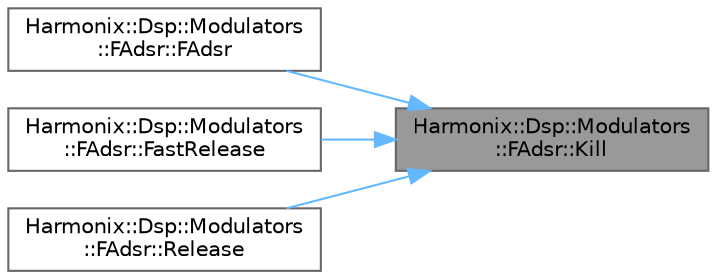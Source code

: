 digraph "Harmonix::Dsp::Modulators::FAdsr::Kill"
{
 // INTERACTIVE_SVG=YES
 // LATEX_PDF_SIZE
  bgcolor="transparent";
  edge [fontname=Helvetica,fontsize=10,labelfontname=Helvetica,labelfontsize=10];
  node [fontname=Helvetica,fontsize=10,shape=box,height=0.2,width=0.4];
  rankdir="RL";
  Node1 [id="Node000001",label="Harmonix::Dsp::Modulators\l::FAdsr::Kill",height=0.2,width=0.4,color="gray40", fillcolor="grey60", style="filled", fontcolor="black",tooltip=" "];
  Node1 -> Node2 [id="edge1_Node000001_Node000002",dir="back",color="steelblue1",style="solid",tooltip=" "];
  Node2 [id="Node000002",label="Harmonix::Dsp::Modulators\l::FAdsr::FAdsr",height=0.2,width=0.4,color="grey40", fillcolor="white", style="filled",URL="$d0/d41/structHarmonix_1_1Dsp_1_1Modulators_1_1FAdsr.html#a87077c8afbb1177c64ac01a48a03b65d",tooltip=" "];
  Node1 -> Node3 [id="edge2_Node000001_Node000003",dir="back",color="steelblue1",style="solid",tooltip=" "];
  Node3 [id="Node000003",label="Harmonix::Dsp::Modulators\l::FAdsr::FastRelease",height=0.2,width=0.4,color="grey40", fillcolor="white", style="filled",URL="$d0/d41/structHarmonix_1_1Dsp_1_1Modulators_1_1FAdsr.html#aaeb3cf6384aab8542af5d2d5c7574adf",tooltip=" "];
  Node1 -> Node4 [id="edge3_Node000001_Node000004",dir="back",color="steelblue1",style="solid",tooltip=" "];
  Node4 [id="Node000004",label="Harmonix::Dsp::Modulators\l::FAdsr::Release",height=0.2,width=0.4,color="grey40", fillcolor="white", style="filled",URL="$d0/d41/structHarmonix_1_1Dsp_1_1Modulators_1_1FAdsr.html#a6200ddf7aa22126d00a63b75b34d9ee1",tooltip=" "];
}
